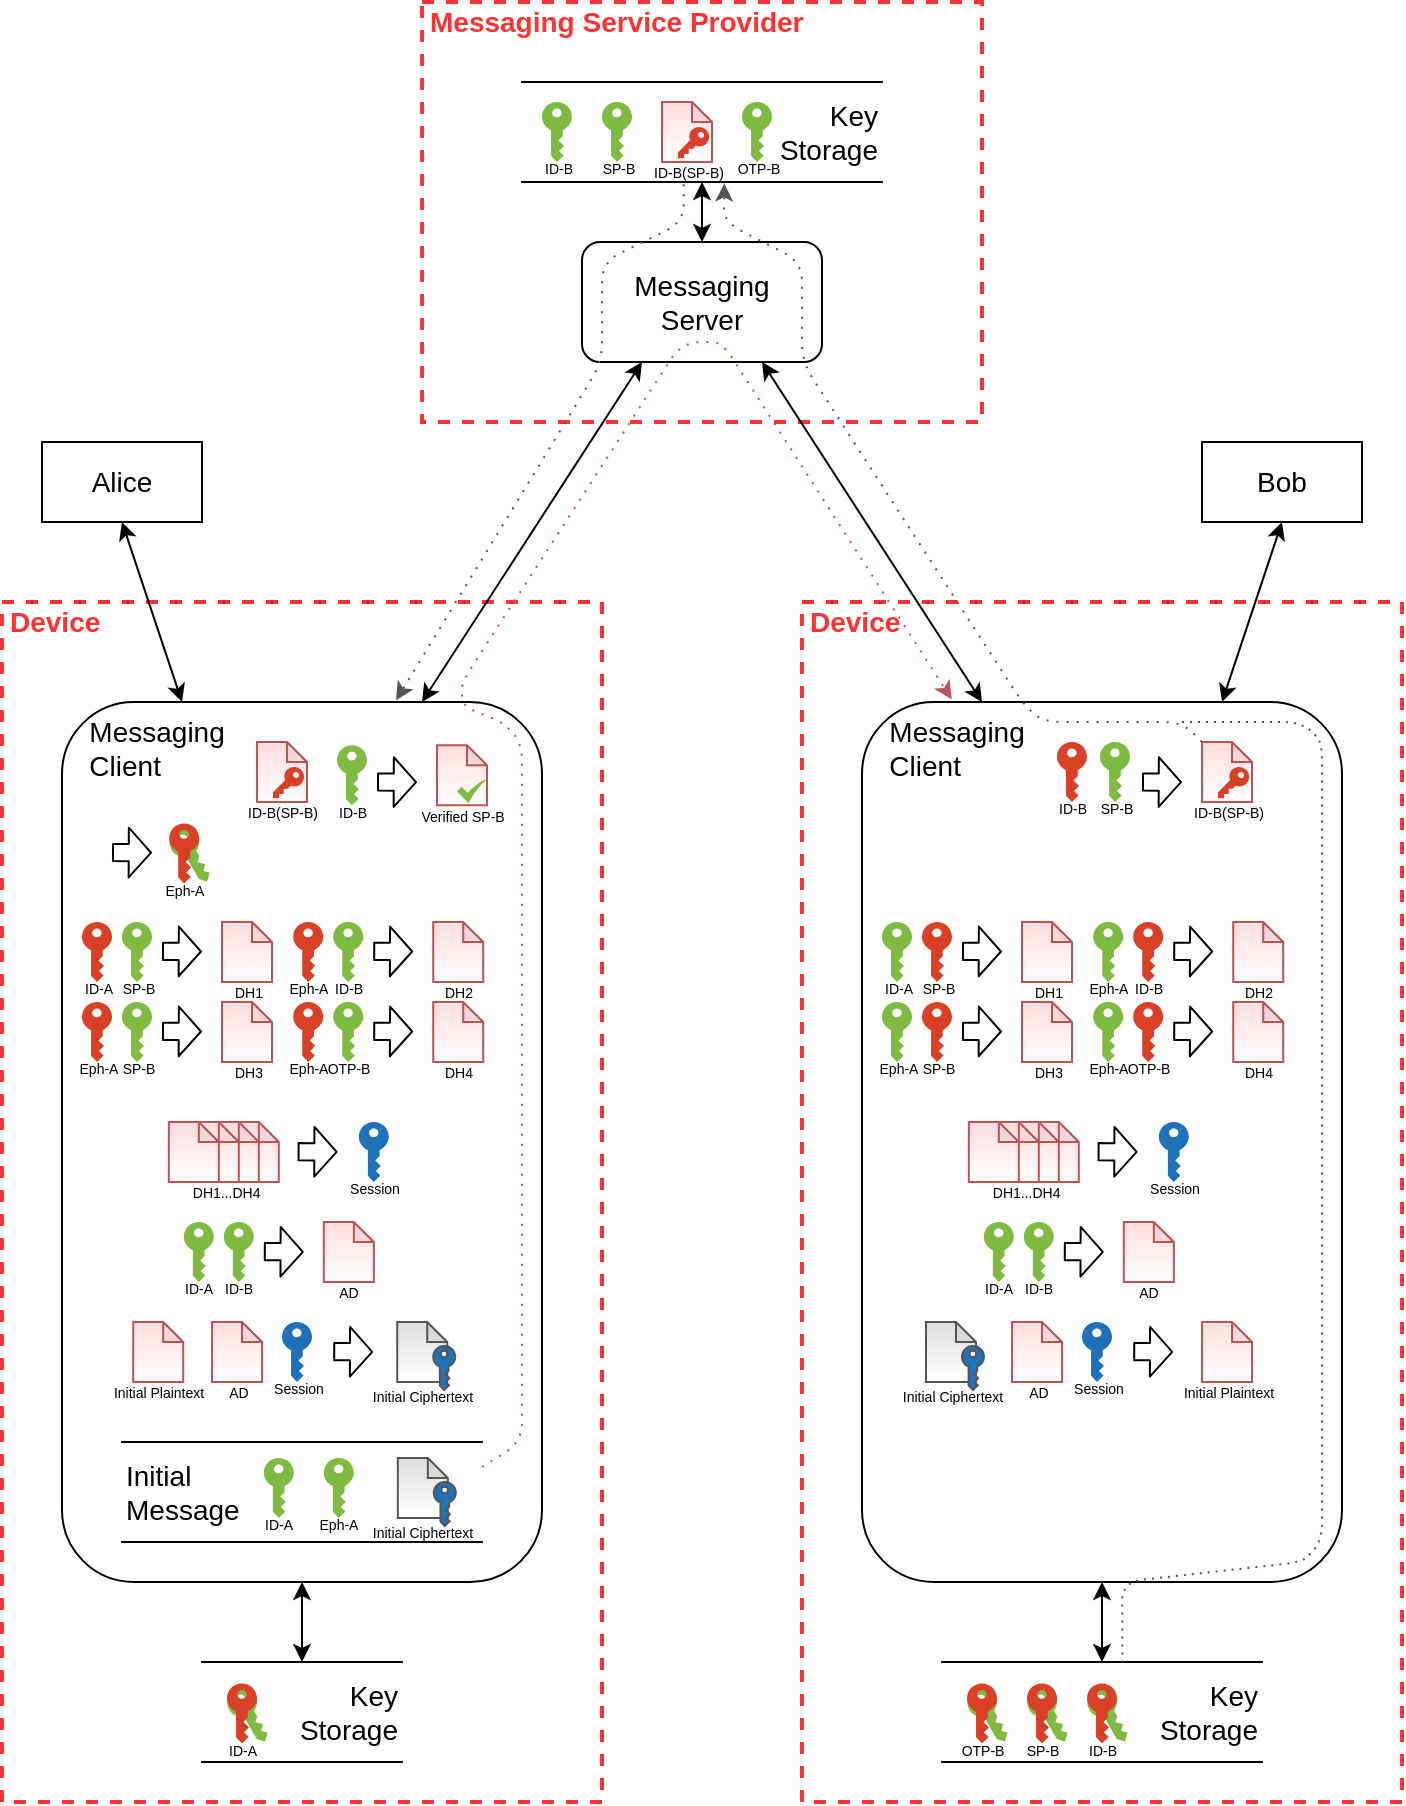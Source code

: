 <mxfile version="13.7.9" type="device"><diagram id="9IWmdSMfJTpE5Gw8eWRQ" name="Page-1"><mxGraphModel dx="1944" dy="1029" grid="1" gridSize="10" guides="1" tooltips="1" connect="1" arrows="1" fold="1" page="1" pageScale="1" pageWidth="850" pageHeight="1100" math="0" shadow="0"><root><mxCell id="0"/><mxCell id="1" value="Base - publish" style="" parent="0"/><mxCell id="WU7GWfCi_3GzVYFVgM7I-1" value="&lt;font style=&quot;font-size: 14px&quot;&gt;Device&lt;/font&gt;" style="html=1;fontColor=#FF3333;fontStyle=1;align=left;verticalAlign=top;spacing=0;labelBorderColor=none;fillColor=none;dashed=1;strokeWidth=2;strokeColor=#FF3333;spacingLeft=4;spacingTop=-3;" parent="1" vertex="1"><mxGeometry x="40" y="340" width="300" height="600" as="geometry"/></mxCell><mxCell id="I14JQnqc5djPPpYl-Pe8-3" value="&lt;font style=&quot;font-size: 14px&quot;&gt;&amp;nbsp; &amp;nbsp;Messaging&lt;br&gt;&lt;/font&gt;&lt;font style=&quot;font-size: 14px&quot;&gt;&amp;nbsp; &amp;nbsp;Client&lt;/font&gt;" style="rounded=1;whiteSpace=wrap;html=1;align=left;verticalAlign=top;" parent="1" vertex="1"><mxGeometry x="70" y="390" width="240" height="440" as="geometry"/></mxCell><mxCell id="-6cK541-lj1HmDHp6ybE-33" value="&lt;font style=&quot;font-size: 14px&quot;&gt;Device&lt;/font&gt;" style="html=1;fontColor=#FF3333;fontStyle=1;align=left;verticalAlign=top;spacing=0;labelBorderColor=none;fillColor=none;dashed=1;strokeWidth=2;strokeColor=#FF3333;spacingLeft=4;spacingTop=-3;" parent="1" vertex="1"><mxGeometry x="440" y="340" width="300" height="600" as="geometry"/></mxCell><mxCell id="-6cK541-lj1HmDHp6ybE-8" value="&lt;font style=&quot;font-size: 14px&quot;&gt;Messaging Service Provider&lt;/font&gt;" style="html=1;fontColor=#FF3333;fontStyle=1;align=left;verticalAlign=top;spacing=0;labelBorderColor=none;fillColor=none;dashed=1;strokeWidth=2;strokeColor=#FF3333;spacingLeft=4;spacingTop=-3;" parent="1" vertex="1"><mxGeometry x="250" y="40" width="280" height="210" as="geometry"/></mxCell><mxCell id="-6cK541-lj1HmDHp6ybE-15" value="&lt;blockquote style=&quot;margin: 0 0 0 40px ; border: none ; padding: 0px&quot;&gt;&lt;/blockquote&gt;&lt;span style=&quot;font-size: 14px&quot;&gt;Key&lt;/span&gt;&lt;br&gt;&lt;font style=&quot;font-size: 14px&quot;&gt;Storage&lt;/font&gt;" style="shape=partialRectangle;whiteSpace=wrap;html=1;left=0;right=0;fillColor=none;align=right;" parent="1" vertex="1"><mxGeometry x="140" y="870" width="100" height="50" as="geometry"/></mxCell><mxCell id="rx-pIHJR_-xb5jepBgxt-20" value="&lt;span style=&quot;font-size: 14px&quot;&gt;Alice&lt;/span&gt;" style="rounded=0;whiteSpace=wrap;html=1;" parent="1" vertex="1"><mxGeometry x="60" y="260" width="80" height="40" as="geometry"/></mxCell><mxCell id="rx-pIHJR_-xb5jepBgxt-44" value="" style="endArrow=classic;startArrow=classic;html=1;fontColor=#FF3333;entryX=0.5;entryY=1;entryDx=0;entryDy=0;exitX=0.25;exitY=0;exitDx=0;exitDy=0;" parent="1" source="I14JQnqc5djPPpYl-Pe8-3" target="rx-pIHJR_-xb5jepBgxt-20" edge="1"><mxGeometry width="50" height="50" relative="1" as="geometry"><mxPoint x="190" y="515" as="sourcePoint"/><mxPoint x="40" y="477.5" as="targetPoint"/></mxGeometry></mxCell><mxCell id="-6cK541-lj1HmDHp6ybE-4" value="&lt;font style=&quot;font-size: 14px&quot;&gt;Bob&lt;/font&gt;" style="rounded=0;whiteSpace=wrap;html=1;" parent="1" vertex="1"><mxGeometry x="640" y="260" width="80" height="40" as="geometry"/></mxCell><mxCell id="-6cK541-lj1HmDHp6ybE-10" value="" style="endArrow=classic;startArrow=classic;html=1;fontColor=#FF3333;entryX=0.25;entryY=1;entryDx=0;entryDy=0;exitX=0.75;exitY=0;exitDx=0;exitDy=0;strokeWidth=1;fillColor=#1ba1e2;" parent="1" source="I14JQnqc5djPPpYl-Pe8-3" target="-6cK541-lj1HmDHp6ybE-9" edge="1"><mxGeometry width="50" height="50" relative="1" as="geometry"><mxPoint x="200" y="430" as="sourcePoint"/><mxPoint x="500" y="430" as="targetPoint"/></mxGeometry></mxCell><mxCell id="-6cK541-lj1HmDHp6ybE-24" value="" style="endArrow=classic;startArrow=classic;html=1;fontColor=#FF3333;exitX=0.5;exitY=1;exitDx=0;exitDy=0;entryX=0.5;entryY=0;entryDx=0;entryDy=0;" parent="1" source="I14JQnqc5djPPpYl-Pe8-3" target="-6cK541-lj1HmDHp6ybE-15" edge="1"><mxGeometry width="50" height="50" relative="1" as="geometry"><mxPoint x="130" y="430" as="sourcePoint"/><mxPoint x="50" y="430" as="targetPoint"/></mxGeometry></mxCell><mxCell id="-6cK541-lj1HmDHp6ybE-43" value="&lt;blockquote style=&quot;margin: 0 0 0 40px ; border: none ; padding: 0px&quot;&gt;&lt;/blockquote&gt;&lt;span style=&quot;font-size: 14px&quot;&gt;Key&lt;/span&gt;&lt;br&gt;&lt;font style=&quot;font-size: 14px&quot;&gt;Storage&lt;/font&gt;" style="shape=partialRectangle;whiteSpace=wrap;html=1;left=0;right=0;fillColor=none;align=right;" parent="1" vertex="1"><mxGeometry x="300" y="80" width="180" height="50" as="geometry"/></mxCell><mxCell id="-6cK541-lj1HmDHp6ybE-46" value="&lt;font style=&quot;font-size: 7px&quot;&gt;ID-B&lt;/font&gt;" style="pointerEvents=1;shadow=0;dashed=0;html=1;strokeColor=none;labelPosition=center;verticalLabelPosition=bottom;verticalAlign=top;outlineConnect=0;align=center;shape=mxgraph.office.security.key_permissions;fillColor=#7FBA42;horizontal=1;spacing=0;spacingTop=-10;" parent="1" vertex="1"><mxGeometry x="310" y="90" width="15" height="30" as="geometry"/></mxCell><mxCell id="-6cK541-lj1HmDHp6ybE-9" value="&lt;font style=&quot;font-size: 14px&quot;&gt;Messaging&lt;br&gt;Server&lt;/font&gt;" style="rounded=1;whiteSpace=wrap;html=1;" parent="1" vertex="1"><mxGeometry x="330" y="160" width="120" height="60" as="geometry"/></mxCell><mxCell id="-6cK541-lj1HmDHp6ybE-5" value="" style="endArrow=classic;startArrow=classic;html=1;fontColor=#FF3333;entryX=0.5;entryY=1;entryDx=0;entryDy=0;exitX=0.75;exitY=0;exitDx=0;exitDy=0;" parent="1" source="-6cK541-lj1HmDHp6ybE-35" target="-6cK541-lj1HmDHp6ybE-4" edge="1"><mxGeometry width="50" height="50" relative="1" as="geometry"><mxPoint x="585" y="420" as="sourcePoint"/><mxPoint x="385" y="487.5" as="targetPoint"/></mxGeometry></mxCell><mxCell id="-6cK541-lj1HmDHp6ybE-11" value="" style="endArrow=classic;startArrow=classic;html=1;fontColor=#FF3333;entryX=0.75;entryY=1;entryDx=0;entryDy=0;strokeWidth=1;fillColor=#76608a;exitX=0.25;exitY=0;exitDx=0;exitDy=0;" parent="1" source="-6cK541-lj1HmDHp6ybE-35" target="-6cK541-lj1HmDHp6ybE-9" edge="1"><mxGeometry width="50" height="50" relative="1" as="geometry"><mxPoint x="520" y="390" as="sourcePoint"/><mxPoint x="320.0" y="230" as="targetPoint"/></mxGeometry></mxCell><mxCell id="-6cK541-lj1HmDHp6ybE-34" value="&lt;blockquote style=&quot;margin: 0 0 0 40px ; border: none ; padding: 0px&quot;&gt;&lt;/blockquote&gt;&lt;span style=&quot;font-size: 14px&quot;&gt;Key&lt;/span&gt;&lt;br&gt;&lt;font style=&quot;font-size: 14px&quot;&gt;Storage&lt;/font&gt;" style="shape=partialRectangle;whiteSpace=wrap;html=1;left=0;right=0;fillColor=none;align=right;" parent="1" vertex="1"><mxGeometry x="510" y="870" width="160" height="50" as="geometry"/></mxCell><mxCell id="-6cK541-lj1HmDHp6ybE-35" value="&lt;font style=&quot;font-size: 14px&quot;&gt;&amp;nbsp; &amp;nbsp;Messaging&lt;br&gt;&lt;/font&gt;&lt;font style=&quot;font-size: 14px&quot;&gt;&amp;nbsp; &amp;nbsp;Client&lt;/font&gt;" style="rounded=1;whiteSpace=wrap;html=1;align=left;verticalAlign=top;" parent="1" vertex="1"><mxGeometry x="470" y="390" width="240" height="440" as="geometry"/></mxCell><mxCell id="-6cK541-lj1HmDHp6ybE-40" value="" style="endArrow=classic;startArrow=classic;html=1;fontColor=#FF3333;exitX=0.5;exitY=1;exitDx=0;exitDy=0;entryX=0.5;entryY=0;entryDx=0;entryDy=0;" parent="1" source="-6cK541-lj1HmDHp6ybE-35" target="-6cK541-lj1HmDHp6ybE-34" edge="1"><mxGeometry width="50" height="50" relative="1" as="geometry"><mxPoint x="485" y="430" as="sourcePoint"/><mxPoint x="405" y="430" as="targetPoint"/></mxGeometry></mxCell><mxCell id="-6cK541-lj1HmDHp6ybE-48" value="" style="endArrow=classic;startArrow=classic;html=1;fontColor=#FF3333;exitX=0.5;exitY=1;exitDx=0;exitDy=0;entryX=0.5;entryY=0;entryDx=0;entryDy=0;" parent="1" source="-6cK541-lj1HmDHp6ybE-43" target="-6cK541-lj1HmDHp6ybE-9" edge="1"><mxGeometry width="50" height="50" relative="1" as="geometry"><mxPoint x="590.0" y="460.0" as="sourcePoint"/><mxPoint x="590.0" y="500.0" as="targetPoint"/></mxGeometry></mxCell><mxCell id="s-TSpdIBKlfkqCbrhfPt-17" value="" style="group" parent="1" vertex="1" connectable="0"><mxGeometry x="580.005" y="880.0" width="27.99" height="33.481" as="geometry"/></mxCell><mxCell id="s-TSpdIBKlfkqCbrhfPt-18" value="&lt;span style=&quot;font-size: 7px&quot;&gt;&amp;nbsp;&lt;/span&gt;" style="pointerEvents=1;shadow=0;dashed=0;html=1;strokeColor=none;labelPosition=center;verticalLabelPosition=bottom;verticalAlign=top;outlineConnect=0;align=center;shape=mxgraph.office.security.key_permissions;fillColor=#7FBA42;horizontal=1;spacing=0;spacingTop=-10;rotation=330;" parent="s-TSpdIBKlfkqCbrhfPt-17" vertex="1"><mxGeometry x="6.495" y="1.74" width="15" height="30" as="geometry"/></mxCell><mxCell id="s-TSpdIBKlfkqCbrhfPt-19" value="&lt;span style=&quot;font-size: 7px&quot;&gt;ID-B&lt;br&gt;&lt;/span&gt;" style="pointerEvents=1;shadow=0;dashed=0;html=1;strokeColor=none;labelPosition=center;verticalLabelPosition=bottom;verticalAlign=top;outlineConnect=0;align=center;shape=mxgraph.office.security.key_permissions;fillColor=#DA4026;spacing=0;spacingTop=-10;rotation=0;" parent="s-TSpdIBKlfkqCbrhfPt-17" vertex="1"><mxGeometry x="2.495" y="0.74" width="15" height="30" as="geometry"/></mxCell><mxCell id="s-TSpdIBKlfkqCbrhfPt-23" value="" style="group" parent="1" vertex="1" connectable="0"><mxGeometry x="550.005" y="880.0" width="27.99" height="33.481" as="geometry"/></mxCell><mxCell id="s-TSpdIBKlfkqCbrhfPt-24" value="&lt;span style=&quot;font-size: 7px&quot;&gt;&amp;nbsp;&lt;/span&gt;" style="pointerEvents=1;shadow=0;dashed=0;html=1;strokeColor=none;labelPosition=center;verticalLabelPosition=bottom;verticalAlign=top;outlineConnect=0;align=center;shape=mxgraph.office.security.key_permissions;fillColor=#7FBA42;horizontal=1;spacing=0;spacingTop=-10;rotation=330;" parent="s-TSpdIBKlfkqCbrhfPt-23" vertex="1"><mxGeometry x="6.495" y="1.74" width="15" height="30" as="geometry"/></mxCell><mxCell id="s-TSpdIBKlfkqCbrhfPt-25" value="&lt;span style=&quot;font-size: 7px&quot;&gt;SP-B&lt;br&gt;&lt;/span&gt;" style="pointerEvents=1;shadow=0;dashed=0;html=1;strokeColor=none;labelPosition=center;verticalLabelPosition=bottom;verticalAlign=top;outlineConnect=0;align=center;shape=mxgraph.office.security.key_permissions;fillColor=#DA4026;spacing=0;spacingTop=-10;rotation=0;" parent="s-TSpdIBKlfkqCbrhfPt-23" vertex="1"><mxGeometry x="2.495" y="0.74" width="15" height="30" as="geometry"/></mxCell><mxCell id="s-TSpdIBKlfkqCbrhfPt-26" value="" style="group" parent="1" vertex="1" connectable="0"><mxGeometry x="520.005" y="880.0" width="27.99" height="33.481" as="geometry"/></mxCell><mxCell id="s-TSpdIBKlfkqCbrhfPt-27" value="&lt;span style=&quot;font-size: 7px&quot;&gt;&amp;nbsp;&lt;/span&gt;" style="pointerEvents=1;shadow=0;dashed=0;html=1;strokeColor=none;labelPosition=center;verticalLabelPosition=bottom;verticalAlign=top;outlineConnect=0;align=center;shape=mxgraph.office.security.key_permissions;fillColor=#7FBA42;horizontal=1;spacing=0;spacingTop=-10;rotation=330;" parent="s-TSpdIBKlfkqCbrhfPt-26" vertex="1"><mxGeometry x="6.495" y="1.74" width="15" height="30" as="geometry"/></mxCell><mxCell id="s-TSpdIBKlfkqCbrhfPt-28" value="&lt;span style=&quot;font-size: 7px&quot;&gt;OTP-B&lt;br&gt;&lt;/span&gt;" style="pointerEvents=1;shadow=0;dashed=0;html=1;strokeColor=none;labelPosition=center;verticalLabelPosition=bottom;verticalAlign=top;outlineConnect=0;align=center;shape=mxgraph.office.security.key_permissions;fillColor=#DA4026;spacing=0;spacingTop=-10;rotation=0;" parent="s-TSpdIBKlfkqCbrhfPt-26" vertex="1"><mxGeometry x="2.495" y="0.74" width="15" height="30" as="geometry"/></mxCell><mxCell id="s-TSpdIBKlfkqCbrhfPt-31" value="" style="group" parent="1" vertex="1" connectable="0"><mxGeometry x="370" y="90" width="25.607" height="31.607" as="geometry"/></mxCell><mxCell id="s-TSpdIBKlfkqCbrhfPt-29" value="&lt;span style=&quot;font-size: 7px&quot;&gt;ID-B(SP-B)&lt;br&gt;&lt;/span&gt;" style="shape=note;html=1;backgroundOutline=1;darkOpacity=0.05;size=10;labelPosition=center;verticalLabelPosition=bottom;align=center;verticalAlign=top;spacingTop=-10;gradientColor=#ffffff;fillColor=#FFDDDD;strokeColor=#BB5555;" parent="s-TSpdIBKlfkqCbrhfPt-31" vertex="1"><mxGeometry width="25" height="30" as="geometry"/></mxCell><mxCell id="s-TSpdIBKlfkqCbrhfPt-30" value="" style="pointerEvents=1;shadow=0;dashed=0;html=1;strokeColor=none;labelPosition=center;verticalLabelPosition=bottom;verticalAlign=top;outlineConnect=0;align=center;shape=mxgraph.office.security.key_permissions;fillColor=#DA4026;spacing=0;spacingTop=-10;rotation=45;" parent="s-TSpdIBKlfkqCbrhfPt-31" vertex="1"><mxGeometry x="10" y="11" width="10" height="20" as="geometry"/></mxCell><mxCell id="s-TSpdIBKlfkqCbrhfPt-32" value="&lt;font style=&quot;font-size: 7px&quot;&gt;SP-B&lt;/font&gt;" style="pointerEvents=1;shadow=0;dashed=0;html=1;strokeColor=none;labelPosition=center;verticalLabelPosition=bottom;verticalAlign=top;outlineConnect=0;align=center;shape=mxgraph.office.security.key_permissions;fillColor=#7FBA42;horizontal=1;spacing=0;spacingTop=-10;" parent="1" vertex="1"><mxGeometry x="340" y="90" width="15" height="30" as="geometry"/></mxCell><mxCell id="s-TSpdIBKlfkqCbrhfPt-34" value="&lt;font style=&quot;font-size: 7px&quot;&gt;OTP-B&lt;/font&gt;" style="pointerEvents=1;shadow=0;dashed=0;html=1;strokeColor=none;labelPosition=center;verticalLabelPosition=bottom;verticalAlign=top;outlineConnect=0;align=center;shape=mxgraph.office.security.key_permissions;fillColor=#7FBA42;horizontal=1;spacing=0;spacingTop=-10;" parent="1" vertex="1"><mxGeometry x="410" y="90" width="15" height="30" as="geometry"/></mxCell><mxCell id="s-TSpdIBKlfkqCbrhfPt-39" value="&lt;font style=&quot;font-size: 7px&quot;&gt;ID-B&lt;/font&gt;" style="pointerEvents=1;shadow=0;dashed=0;html=1;strokeColor=none;labelPosition=center;verticalLabelPosition=bottom;verticalAlign=top;outlineConnect=0;align=center;shape=mxgraph.office.security.key_permissions;fillColor=#DA4026;spacing=0;spacingTop=-10;" parent="1" vertex="1"><mxGeometry x="567.5" y="410" width="15" height="30" as="geometry"/></mxCell><mxCell id="s-TSpdIBKlfkqCbrhfPt-40" value="&lt;font style=&quot;font-size: 7px&quot;&gt;SP-B&lt;/font&gt;" style="pointerEvents=1;shadow=0;dashed=0;html=1;strokeColor=none;labelPosition=center;verticalLabelPosition=bottom;verticalAlign=top;outlineConnect=0;align=center;shape=mxgraph.office.security.key_permissions;fillColor=#7FBA42;horizontal=1;spacing=0;spacingTop=-10;" parent="1" vertex="1"><mxGeometry x="589" y="410" width="15" height="30" as="geometry"/></mxCell><mxCell id="s-TSpdIBKlfkqCbrhfPt-41" value="" style="shape=flexArrow;endArrow=classic;html=1;width=8.605;endSize=3.375;endWidth=15.236;" parent="1" edge="1"><mxGeometry width="50" height="50" relative="1" as="geometry"><mxPoint x="610" y="430.0" as="sourcePoint"/><mxPoint x="630" y="430.08" as="targetPoint"/></mxGeometry></mxCell><mxCell id="s-TSpdIBKlfkqCbrhfPt-42" value="" style="group" parent="1" vertex="1" connectable="0"><mxGeometry x="640" y="410" width="25.607" height="31.607" as="geometry"/></mxCell><mxCell id="s-TSpdIBKlfkqCbrhfPt-43" value="&lt;span style=&quot;font-size: 7px&quot;&gt;ID-B(SP-B)&lt;br&gt;&lt;/span&gt;" style="shape=note;html=1;backgroundOutline=1;darkOpacity=0.05;size=10;labelPosition=center;verticalLabelPosition=bottom;align=center;verticalAlign=top;spacingTop=-10;gradientColor=#ffffff;fillColor=#FFDDDD;strokeColor=#BB5555;" parent="s-TSpdIBKlfkqCbrhfPt-42" vertex="1"><mxGeometry width="25" height="30" as="geometry"/></mxCell><mxCell id="s-TSpdIBKlfkqCbrhfPt-44" value="" style="pointerEvents=1;shadow=0;dashed=0;html=1;strokeColor=none;labelPosition=center;verticalLabelPosition=bottom;verticalAlign=top;outlineConnect=0;align=center;shape=mxgraph.office.security.key_permissions;fillColor=#DA4026;spacing=0;spacingTop=-10;rotation=45;" parent="s-TSpdIBKlfkqCbrhfPt-42" vertex="1"><mxGeometry x="10" y="11" width="10" height="20" as="geometry"/></mxCell><mxCell id="s-TSpdIBKlfkqCbrhfPt-46" value="" style="endArrow=classic;html=1;strokeWidth=1;strokeColor=#555555;dashed=1;dashPattern=1 4;entryX=0.562;entryY=1.014;entryDx=0;entryDy=0;exitX=0;exitY=0;exitDx=0;exitDy=0;exitPerimeter=0;entryPerimeter=0;" parent="1" source="s-TSpdIBKlfkqCbrhfPt-43" target="-6cK541-lj1HmDHp6ybE-43" edge="1"><mxGeometry width="50" height="50" relative="1" as="geometry"><mxPoint x="560" y="340" as="sourcePoint"/><mxPoint x="610" y="290" as="targetPoint"/><Array as="points"><mxPoint x="630" y="400"/><mxPoint x="560" y="400"/><mxPoint x="550" y="390"/><mxPoint x="440" y="220"/><mxPoint x="440" y="170"/><mxPoint x="401" y="150"/></Array></mxGeometry></mxCell><mxCell id="s-TSpdIBKlfkqCbrhfPt-47" value="" style="endArrow=none;dashed=1;html=1;dashPattern=1 3;strokeWidth=1;strokeColor=#555555;entryX=0.564;entryY=0.002;entryDx=0;entryDy=0;entryPerimeter=0;" parent="1" target="-6cK541-lj1HmDHp6ybE-34" edge="1"><mxGeometry width="50" height="50" relative="1" as="geometry"><mxPoint x="630" y="400" as="sourcePoint"/><mxPoint x="620" y="270" as="targetPoint"/><Array as="points"><mxPoint x="690" y="400"/><mxPoint x="700" y="410"/><mxPoint x="700" y="810"/><mxPoint x="690" y="820"/><mxPoint x="600" y="830"/></Array></mxGeometry></mxCell><mxCell id="s-TSpdIBKlfkqCbrhfPt-50" value="" style="group" parent="1" vertex="1" connectable="0"><mxGeometry x="150.005" y="880.0" width="27.99" height="33.481" as="geometry"/></mxCell><mxCell id="s-TSpdIBKlfkqCbrhfPt-15" value="" style="group" parent="s-TSpdIBKlfkqCbrhfPt-50" vertex="1" connectable="0"><mxGeometry width="27.99" height="33.481" as="geometry"/></mxCell><mxCell id="s-TSpdIBKlfkqCbrhfPt-14" value="&lt;span style=&quot;font-size: 7px&quot;&gt;&amp;nbsp;&lt;/span&gt;" style="pointerEvents=1;shadow=0;dashed=0;html=1;strokeColor=none;labelPosition=center;verticalLabelPosition=bottom;verticalAlign=top;outlineConnect=0;align=center;shape=mxgraph.office.security.key_permissions;fillColor=#7FBA42;horizontal=1;spacing=0;spacingTop=-10;rotation=330;" parent="s-TSpdIBKlfkqCbrhfPt-15" vertex="1"><mxGeometry x="6.495" y="1.74" width="15" height="30" as="geometry"/></mxCell><mxCell id="s-TSpdIBKlfkqCbrhfPt-13" value="&lt;span style=&quot;font-size: 7px&quot;&gt;ID-A&lt;/span&gt;" style="pointerEvents=1;shadow=0;dashed=0;html=1;strokeColor=none;labelPosition=center;verticalLabelPosition=bottom;verticalAlign=top;outlineConnect=0;align=center;shape=mxgraph.office.security.key_permissions;fillColor=#DA4026;spacing=0;spacingTop=-10;rotation=0;" parent="s-TSpdIBKlfkqCbrhfPt-15" vertex="1"><mxGeometry x="2.495" y="0.74" width="15" height="30" as="geometry"/></mxCell><mxCell id="s-TSpdIBKlfkqCbrhfPt-45" value="Initial message" style="" parent="0"/><mxCell id="s-TSpdIBKlfkqCbrhfPt-49" value="" style="endArrow=classic;html=1;dashed=1;dashPattern=1 4;strokeColor=#555555;strokeWidth=1;exitX=0.449;exitY=1.023;exitDx=0;exitDy=0;exitPerimeter=0;entryX=0.696;entryY=-0.002;entryDx=0;entryDy=0;entryPerimeter=0;" parent="s-TSpdIBKlfkqCbrhfPt-45" source="-6cK541-lj1HmDHp6ybE-43" target="I14JQnqc5djPPpYl-Pe8-3" edge="1"><mxGeometry width="50" height="50" relative="1" as="geometry"><mxPoint x="390" y="133" as="sourcePoint"/><mxPoint x="150" y="190" as="targetPoint"/><Array as="points"><mxPoint x="381" y="150"/><mxPoint x="340" y="170"/><mxPoint x="340" y="220"/></Array></mxGeometry></mxCell><mxCell id="s-TSpdIBKlfkqCbrhfPt-54" value="" style="group" parent="s-TSpdIBKlfkqCbrhfPt-45" vertex="1" connectable="0"><mxGeometry x="167.5" y="410" width="25.607" height="31.607" as="geometry"/></mxCell><mxCell id="s-TSpdIBKlfkqCbrhfPt-55" value="&lt;span style=&quot;font-size: 7px&quot;&gt;ID-B(SP-B)&lt;br&gt;&lt;/span&gt;" style="shape=note;html=1;backgroundOutline=1;darkOpacity=0.05;size=10;labelPosition=center;verticalLabelPosition=bottom;align=center;verticalAlign=top;spacingTop=-10;gradientColor=#ffffff;fillColor=#FFDDDD;strokeColor=#BB5555;" parent="s-TSpdIBKlfkqCbrhfPt-54" vertex="1"><mxGeometry width="25" height="30" as="geometry"/></mxCell><mxCell id="s-TSpdIBKlfkqCbrhfPt-56" value="" style="pointerEvents=1;shadow=0;dashed=0;html=1;strokeColor=none;labelPosition=center;verticalLabelPosition=bottom;verticalAlign=top;outlineConnect=0;align=center;shape=mxgraph.office.security.key_permissions;fillColor=#DA4026;spacing=0;spacingTop=-10;rotation=45;" parent="s-TSpdIBKlfkqCbrhfPt-54" vertex="1"><mxGeometry x="10" y="11" width="10" height="20" as="geometry"/></mxCell><mxCell id="s-TSpdIBKlfkqCbrhfPt-57" value="&lt;font style=&quot;font-size: 7px&quot;&gt;ID-B&lt;/font&gt;" style="pointerEvents=1;shadow=0;dashed=0;html=1;strokeColor=none;labelPosition=center;verticalLabelPosition=bottom;verticalAlign=top;outlineConnect=0;align=center;shape=mxgraph.office.security.key_permissions;fillColor=#7FBA42;horizontal=1;spacing=0;spacingTop=-10;" parent="s-TSpdIBKlfkqCbrhfPt-45" vertex="1"><mxGeometry x="207.5" y="411.61" width="15" height="30" as="geometry"/></mxCell><mxCell id="s-TSpdIBKlfkqCbrhfPt-58" value="" style="shape=flexArrow;endArrow=classic;html=1;width=8.605;endSize=3.375;endWidth=15.236;" parent="s-TSpdIBKlfkqCbrhfPt-45" edge="1"><mxGeometry width="50" height="50" relative="1" as="geometry"><mxPoint x="227.5" y="430.0" as="sourcePoint"/><mxPoint x="247.5" y="430.08" as="targetPoint"/></mxGeometry></mxCell><mxCell id="s-TSpdIBKlfkqCbrhfPt-59" value="" style="group" parent="s-TSpdIBKlfkqCbrhfPt-45" vertex="1" connectable="0"><mxGeometry x="257.5" y="411.61" width="25" height="30" as="geometry"/></mxCell><mxCell id="s-TSpdIBKlfkqCbrhfPt-60" value="&lt;span style=&quot;font-size: 7px&quot;&gt;Verified SP-B&lt;br&gt;&lt;/span&gt;" style="shape=note;html=1;backgroundOutline=1;darkOpacity=0.05;size=10;labelPosition=center;verticalLabelPosition=bottom;align=center;verticalAlign=top;spacingTop=-10;gradientColor=#ffffff;fillColor=#FFDDDD;strokeColor=#BB5555;" parent="s-TSpdIBKlfkqCbrhfPt-59" vertex="1"><mxGeometry width="25" height="30" as="geometry"/></mxCell><mxCell id="s-TSpdIBKlfkqCbrhfPt-61" value="" style="html=1;aspect=fixed;strokeColor=none;shadow=0;align=center;verticalAlign=top;shape=mxgraph.gcp2.check;fillColor=#7FBA42;" parent="s-TSpdIBKlfkqCbrhfPt-59" vertex="1"><mxGeometry x="10" y="17" width="15" height="12" as="geometry"/></mxCell><mxCell id="s-TSpdIBKlfkqCbrhfPt-67" value="&lt;font style=&quot;font-size: 7px&quot;&gt;ID-A&lt;/font&gt;" style="pointerEvents=1;shadow=0;dashed=0;html=1;strokeColor=none;labelPosition=center;verticalLabelPosition=bottom;verticalAlign=top;outlineConnect=0;align=center;shape=mxgraph.office.security.key_permissions;fillColor=#DA4026;spacing=0;spacingTop=-10;" parent="s-TSpdIBKlfkqCbrhfPt-45" vertex="1"><mxGeometry x="80" y="500" width="15" height="30" as="geometry"/></mxCell><mxCell id="s-TSpdIBKlfkqCbrhfPt-69" value="&lt;font style=&quot;font-size: 7px&quot;&gt;SP-B&lt;/font&gt;" style="pointerEvents=1;shadow=0;dashed=0;html=1;strokeColor=none;labelPosition=center;verticalLabelPosition=bottom;verticalAlign=top;outlineConnect=0;align=center;shape=mxgraph.office.security.key_permissions;fillColor=#7FBA42;horizontal=1;spacing=0;spacingTop=-10;" parent="s-TSpdIBKlfkqCbrhfPt-45" vertex="1"><mxGeometry x="100" y="500" width="15" height="30" as="geometry"/></mxCell><mxCell id="s-TSpdIBKlfkqCbrhfPt-70" value="" style="shape=flexArrow;endArrow=classic;html=1;width=8.605;endSize=3.375;endWidth=15.236;" parent="s-TSpdIBKlfkqCbrhfPt-45" edge="1"><mxGeometry width="50" height="50" relative="1" as="geometry"><mxPoint x="120.0" y="514.66" as="sourcePoint"/><mxPoint x="140.0" y="514.74" as="targetPoint"/></mxGeometry></mxCell><mxCell id="s-TSpdIBKlfkqCbrhfPt-71" value="&lt;span style=&quot;font-size: 7px&quot;&gt;DH1&lt;/span&gt;" style="shape=note;html=1;backgroundOutline=1;darkOpacity=0.05;size=10;labelPosition=center;verticalLabelPosition=bottom;align=center;verticalAlign=top;spacingTop=-10;gradientColor=#ffffff;fillColor=#FFDDDD;strokeColor=#BB5555;" parent="s-TSpdIBKlfkqCbrhfPt-45" vertex="1"><mxGeometry x="150" y="500" width="25" height="30" as="geometry"/></mxCell><mxCell id="s-TSpdIBKlfkqCbrhfPt-72" value="&lt;font style=&quot;font-size: 7px&quot;&gt;Eph-A&lt;/font&gt;" style="pointerEvents=1;shadow=0;dashed=0;html=1;strokeColor=none;labelPosition=center;verticalLabelPosition=bottom;verticalAlign=top;outlineConnect=0;align=center;shape=mxgraph.office.security.key_permissions;fillColor=#DA4026;spacing=0;spacingTop=-10;" parent="s-TSpdIBKlfkqCbrhfPt-45" vertex="1"><mxGeometry x="185.61" y="500" width="15" height="30" as="geometry"/></mxCell><mxCell id="s-TSpdIBKlfkqCbrhfPt-73" value="&lt;font style=&quot;font-size: 7px&quot;&gt;ID-B&lt;/font&gt;" style="pointerEvents=1;shadow=0;dashed=0;html=1;strokeColor=none;labelPosition=center;verticalLabelPosition=bottom;verticalAlign=top;outlineConnect=0;align=center;shape=mxgraph.office.security.key_permissions;fillColor=#7FBA42;horizontal=1;spacing=0;spacingTop=-10;" parent="s-TSpdIBKlfkqCbrhfPt-45" vertex="1"><mxGeometry x="205.61" y="500" width="15" height="30" as="geometry"/></mxCell><mxCell id="s-TSpdIBKlfkqCbrhfPt-74" value="" style="shape=flexArrow;endArrow=classic;html=1;width=8.605;endSize=3.375;endWidth=15.236;" parent="s-TSpdIBKlfkqCbrhfPt-45" edge="1"><mxGeometry width="50" height="50" relative="1" as="geometry"><mxPoint x="225.61" y="514.66" as="sourcePoint"/><mxPoint x="245.61" y="514.74" as="targetPoint"/></mxGeometry></mxCell><mxCell id="s-TSpdIBKlfkqCbrhfPt-75" value="&lt;span style=&quot;font-size: 7px&quot;&gt;DH2&lt;/span&gt;" style="shape=note;html=1;backgroundOutline=1;darkOpacity=0.05;size=10;labelPosition=center;verticalLabelPosition=bottom;align=center;verticalAlign=top;spacingTop=-10;gradientColor=#ffffff;fillColor=#FFDDDD;strokeColor=#BB5555;" parent="s-TSpdIBKlfkqCbrhfPt-45" vertex="1"><mxGeometry x="255.61" y="500" width="25" height="30" as="geometry"/></mxCell><mxCell id="s-TSpdIBKlfkqCbrhfPt-77" value="&lt;font style=&quot;font-size: 7px&quot;&gt;Eph-A&lt;/font&gt;" style="pointerEvents=1;shadow=0;dashed=0;html=1;strokeColor=none;labelPosition=center;verticalLabelPosition=bottom;verticalAlign=top;outlineConnect=0;align=center;shape=mxgraph.office.security.key_permissions;fillColor=#DA4026;spacing=0;spacingTop=-10;" parent="s-TSpdIBKlfkqCbrhfPt-45" vertex="1"><mxGeometry x="80" y="540" width="15" height="30" as="geometry"/></mxCell><mxCell id="s-TSpdIBKlfkqCbrhfPt-78" value="&lt;font style=&quot;font-size: 7px&quot;&gt;SP-B&lt;/font&gt;" style="pointerEvents=1;shadow=0;dashed=0;html=1;strokeColor=none;labelPosition=center;verticalLabelPosition=bottom;verticalAlign=top;outlineConnect=0;align=center;shape=mxgraph.office.security.key_permissions;fillColor=#7FBA42;horizontal=1;spacing=0;spacingTop=-10;" parent="s-TSpdIBKlfkqCbrhfPt-45" vertex="1"><mxGeometry x="100" y="540" width="15" height="30" as="geometry"/></mxCell><mxCell id="s-TSpdIBKlfkqCbrhfPt-79" value="" style="shape=flexArrow;endArrow=classic;html=1;width=8.605;endSize=3.375;endWidth=15.236;" parent="s-TSpdIBKlfkqCbrhfPt-45" edge="1"><mxGeometry width="50" height="50" relative="1" as="geometry"><mxPoint x="120.0" y="554.66" as="sourcePoint"/><mxPoint x="140.0" y="554.74" as="targetPoint"/></mxGeometry></mxCell><mxCell id="s-TSpdIBKlfkqCbrhfPt-80" value="&lt;span style=&quot;font-size: 7px&quot;&gt;DH3&lt;/span&gt;" style="shape=note;html=1;backgroundOutline=1;darkOpacity=0.05;size=10;labelPosition=center;verticalLabelPosition=bottom;align=center;verticalAlign=top;spacingTop=-10;gradientColor=#ffffff;fillColor=#FFDDDD;strokeColor=#BB5555;" parent="s-TSpdIBKlfkqCbrhfPt-45" vertex="1"><mxGeometry x="150" y="540" width="25" height="30" as="geometry"/></mxCell><mxCell id="s-TSpdIBKlfkqCbrhfPt-81" value="&lt;font style=&quot;font-size: 7px&quot;&gt;Eph-A&lt;/font&gt;" style="pointerEvents=1;shadow=0;dashed=0;html=1;strokeColor=none;labelPosition=center;verticalLabelPosition=bottom;verticalAlign=top;outlineConnect=0;align=center;shape=mxgraph.office.security.key_permissions;fillColor=#DA4026;spacing=0;spacingTop=-10;" parent="s-TSpdIBKlfkqCbrhfPt-45" vertex="1"><mxGeometry x="185.61" y="540" width="15" height="30" as="geometry"/></mxCell><mxCell id="s-TSpdIBKlfkqCbrhfPt-82" value="&lt;font style=&quot;font-size: 7px&quot;&gt;OTP-B&lt;/font&gt;" style="pointerEvents=1;shadow=0;dashed=0;html=1;strokeColor=none;labelPosition=center;verticalLabelPosition=bottom;verticalAlign=top;outlineConnect=0;align=center;shape=mxgraph.office.security.key_permissions;fillColor=#7FBA42;horizontal=1;spacing=0;spacingTop=-10;" parent="s-TSpdIBKlfkqCbrhfPt-45" vertex="1"><mxGeometry x="205.61" y="540" width="15" height="30" as="geometry"/></mxCell><mxCell id="s-TSpdIBKlfkqCbrhfPt-83" value="" style="shape=flexArrow;endArrow=classic;html=1;width=8.605;endSize=3.375;endWidth=15.236;" parent="s-TSpdIBKlfkqCbrhfPt-45" edge="1"><mxGeometry width="50" height="50" relative="1" as="geometry"><mxPoint x="225.61" y="554.66" as="sourcePoint"/><mxPoint x="245.61" y="554.74" as="targetPoint"/></mxGeometry></mxCell><mxCell id="s-TSpdIBKlfkqCbrhfPt-84" value="&lt;span style=&quot;font-size: 7px&quot;&gt;DH4&lt;/span&gt;" style="shape=note;html=1;backgroundOutline=1;darkOpacity=0.05;size=10;labelPosition=center;verticalLabelPosition=bottom;align=center;verticalAlign=top;spacingTop=-10;gradientColor=#ffffff;fillColor=#FFDDDD;strokeColor=#BB5555;" parent="s-TSpdIBKlfkqCbrhfPt-45" vertex="1"><mxGeometry x="255.61" y="540" width="25" height="30" as="geometry"/></mxCell><mxCell id="s-TSpdIBKlfkqCbrhfPt-85" value="&lt;span style=&quot;font-size: 7px&quot;&gt;&amp;nbsp;&lt;/span&gt;" style="shape=note;html=1;backgroundOutline=1;darkOpacity=0.05;size=10;labelPosition=center;verticalLabelPosition=bottom;align=center;verticalAlign=top;spacingTop=-10;gradientColor=#ffffff;fillColor=#FFDDDD;strokeColor=#BB5555;" parent="s-TSpdIBKlfkqCbrhfPt-45" vertex="1"><mxGeometry x="153.41" y="600" width="25" height="30" as="geometry"/></mxCell><mxCell id="s-TSpdIBKlfkqCbrhfPt-86" value="&lt;span style=&quot;font-size: 7px&quot;&gt;&amp;nbsp;&lt;/span&gt;" style="shape=note;html=1;backgroundOutline=1;darkOpacity=0.05;size=10;labelPosition=center;verticalLabelPosition=bottom;align=center;verticalAlign=top;spacingTop=-10;gradientColor=#ffffff;fillColor=#FFDDDD;strokeColor=#BB5555;" parent="s-TSpdIBKlfkqCbrhfPt-45" vertex="1"><mxGeometry x="143.41" y="600" width="25" height="30" as="geometry"/></mxCell><mxCell id="s-TSpdIBKlfkqCbrhfPt-87" value="&lt;span style=&quot;font-size: 7px&quot;&gt;&amp;nbsp; &amp;nbsp; &amp;nbsp; DH1...DH4&lt;/span&gt;" style="shape=note;html=1;backgroundOutline=1;darkOpacity=0.05;size=10;labelPosition=center;verticalLabelPosition=bottom;align=center;verticalAlign=top;spacingTop=-10;gradientColor=#ffffff;fillColor=#FFDDDD;strokeColor=#BB5555;" parent="s-TSpdIBKlfkqCbrhfPt-45" vertex="1"><mxGeometry x="133.41" y="600" width="25" height="30" as="geometry"/></mxCell><mxCell id="s-TSpdIBKlfkqCbrhfPt-88" value="&lt;span style=&quot;font-size: 7px&quot;&gt;&amp;nbsp;&lt;/span&gt;" style="shape=note;html=1;backgroundOutline=1;darkOpacity=0.05;size=10;labelPosition=center;verticalLabelPosition=bottom;align=center;verticalAlign=top;spacingTop=-10;gradientColor=#ffffff;fillColor=#FFDDDD;strokeColor=#BB5555;" parent="s-TSpdIBKlfkqCbrhfPt-45" vertex="1"><mxGeometry x="123.41" y="600" width="25" height="30" as="geometry"/></mxCell><mxCell id="s-TSpdIBKlfkqCbrhfPt-90" value="" style="shape=flexArrow;endArrow=classic;html=1;width=8.605;endSize=3.375;endWidth=15.236;" parent="s-TSpdIBKlfkqCbrhfPt-45" edge="1"><mxGeometry width="50" height="50" relative="1" as="geometry"><mxPoint x="187.8" y="614.86" as="sourcePoint"/><mxPoint x="207.8" y="614.94" as="targetPoint"/></mxGeometry></mxCell><mxCell id="s-TSpdIBKlfkqCbrhfPt-91" value="&lt;font&gt;&lt;font style=&quot;font-size: 7px&quot;&gt;Session&lt;/font&gt;&lt;br&gt;&lt;/font&gt;" style="pointerEvents=1;shadow=0;dashed=0;html=1;strokeColor=none;labelPosition=center;verticalLabelPosition=bottom;verticalAlign=top;outlineConnect=0;align=center;shape=mxgraph.office.security.key_permissions;fillColor=#2072B8;fontSize=12;spacing=0;spacingTop=-10;" parent="s-TSpdIBKlfkqCbrhfPt-45" vertex="1"><mxGeometry x="218.41" y="600" width="15" height="30" as="geometry"/></mxCell><mxCell id="s-TSpdIBKlfkqCbrhfPt-20" value="" style="group" parent="s-TSpdIBKlfkqCbrhfPt-45" vertex="1" connectable="0"><mxGeometry x="121.095" y="450.0" width="27.99" height="33.481" as="geometry"/></mxCell><mxCell id="s-TSpdIBKlfkqCbrhfPt-21" value="&lt;span style=&quot;font-size: 7px&quot;&gt;&amp;nbsp;&lt;/span&gt;" style="pointerEvents=1;shadow=0;dashed=0;html=1;strokeColor=none;labelPosition=center;verticalLabelPosition=bottom;verticalAlign=top;outlineConnect=0;align=center;shape=mxgraph.office.security.key_permissions;fillColor=#7FBA42;horizontal=1;spacing=0;spacingTop=-10;rotation=330;" parent="s-TSpdIBKlfkqCbrhfPt-20" vertex="1"><mxGeometry x="6.495" y="1.74" width="15" height="30" as="geometry"/></mxCell><mxCell id="s-TSpdIBKlfkqCbrhfPt-22" value="&lt;span style=&quot;font-size: 7px&quot;&gt;Eph-A&lt;br&gt;&lt;/span&gt;" style="pointerEvents=1;shadow=0;dashed=0;html=1;strokeColor=none;labelPosition=center;verticalLabelPosition=bottom;verticalAlign=top;outlineConnect=0;align=center;shape=mxgraph.office.security.key_permissions;fillColor=#DA4026;spacing=0;spacingTop=-10;rotation=0;" parent="s-TSpdIBKlfkqCbrhfPt-45" vertex="1"><mxGeometry x="123.59" y="450.74" width="15" height="30" as="geometry"/></mxCell><mxCell id="s-TSpdIBKlfkqCbrhfPt-92" value="&lt;blockquote style=&quot;margin: 0 0 0 40px ; border: none ; padding: 0px&quot;&gt;&lt;/blockquote&gt;&lt;div style=&quot;font-size: 14px&quot;&gt;&lt;font style=&quot;font-size: 14px&quot;&gt;Initial&lt;/font&gt;&lt;/div&gt;&lt;div style=&quot;font-size: 14px&quot;&gt;&lt;font style=&quot;font-size: 14px&quot;&gt;Message&lt;/font&gt;&lt;/div&gt;" style="shape=partialRectangle;whiteSpace=wrap;html=1;left=0;right=0;fillColor=none;align=left;" parent="s-TSpdIBKlfkqCbrhfPt-45" vertex="1"><mxGeometry x="100" y="760" width="180" height="50" as="geometry"/></mxCell><mxCell id="s-TSpdIBKlfkqCbrhfPt-93" value="" style="shape=flexArrow;endArrow=classic;html=1;width=8.605;endSize=3.375;endWidth=15.236;" parent="s-TSpdIBKlfkqCbrhfPt-45" edge="1"><mxGeometry width="50" height="50" relative="1" as="geometry"><mxPoint x="170.91" y="664.83" as="sourcePoint"/><mxPoint x="190.91" y="664.91" as="targetPoint"/></mxGeometry></mxCell><mxCell id="s-TSpdIBKlfkqCbrhfPt-94" value="&lt;span style=&quot;font-size: 7px&quot;&gt;AD&lt;/span&gt;" style="shape=note;html=1;backgroundOutline=1;darkOpacity=0.05;size=10;labelPosition=center;verticalLabelPosition=bottom;align=center;verticalAlign=top;spacingTop=-10;gradientColor=#ffffff;fillColor=#FFDDDD;strokeColor=#BB5555;" parent="s-TSpdIBKlfkqCbrhfPt-45" vertex="1"><mxGeometry x="200.91" y="650" width="25" height="30" as="geometry"/></mxCell><mxCell id="s-TSpdIBKlfkqCbrhfPt-95" value="&lt;font style=&quot;font-size: 7px&quot;&gt;ID-A&lt;/font&gt;" style="pointerEvents=1;shadow=0;dashed=0;html=1;strokeColor=none;labelPosition=center;verticalLabelPosition=bottom;verticalAlign=top;outlineConnect=0;align=center;shape=mxgraph.office.security.key_permissions;fillColor=#7FBA42;horizontal=1;spacing=0;spacingTop=-10;" parent="s-TSpdIBKlfkqCbrhfPt-45" vertex="1"><mxGeometry x="170.91" y="768" width="15" height="30" as="geometry"/></mxCell><mxCell id="s-TSpdIBKlfkqCbrhfPt-96" value="&lt;font style=&quot;font-size: 7px&quot;&gt;Eph-A&lt;/font&gt;" style="pointerEvents=1;shadow=0;dashed=0;html=1;strokeColor=none;labelPosition=center;verticalLabelPosition=bottom;verticalAlign=top;outlineConnect=0;align=center;shape=mxgraph.office.security.key_permissions;fillColor=#7FBA42;horizontal=1;spacing=0;spacingTop=-10;" parent="s-TSpdIBKlfkqCbrhfPt-45" vertex="1"><mxGeometry x="200.91" y="768" width="15" height="30" as="geometry"/></mxCell><mxCell id="s-TSpdIBKlfkqCbrhfPt-97" value="&lt;font&gt;&lt;font style=&quot;font-size: 7px&quot;&gt;Session&lt;/font&gt;&lt;br&gt;&lt;/font&gt;" style="pointerEvents=1;shadow=0;dashed=0;html=1;strokeColor=none;labelPosition=center;verticalLabelPosition=bottom;verticalAlign=top;outlineConnect=0;align=center;shape=mxgraph.office.security.key_permissions;fillColor=#2072B8;fontSize=12;spacing=0;spacingTop=-10;" parent="s-TSpdIBKlfkqCbrhfPt-45" vertex="1"><mxGeometry x="180.0" y="700" width="15" height="30" as="geometry"/></mxCell><mxCell id="s-TSpdIBKlfkqCbrhfPt-100" value="" style="shape=flexArrow;endArrow=classic;html=1;width=8.605;endSize=3.375;endWidth=15.236;" parent="s-TSpdIBKlfkqCbrhfPt-45" edge="1"><mxGeometry width="50" height="50" relative="1" as="geometry"><mxPoint x="205.61" y="714.83" as="sourcePoint"/><mxPoint x="225.61" y="714.91" as="targetPoint"/></mxGeometry></mxCell><mxCell id="s-TSpdIBKlfkqCbrhfPt-112" value="" style="group" parent="s-TSpdIBKlfkqCbrhfPt-45" vertex="1" connectable="0"><mxGeometry x="235.91" y="768" width="29" height="34" as="geometry"/></mxCell><mxCell id="s-TSpdIBKlfkqCbrhfPt-103" value="&lt;span style=&quot;font-size: 7px&quot;&gt;Initial Ciphertext&lt;/span&gt;" style="shape=note;html=1;backgroundOutline=1;darkOpacity=0.05;size=10;labelPosition=center;verticalLabelPosition=bottom;align=center;verticalAlign=top;spacingTop=-8;gradientColor=#ffffff;fillColor=#ddDDDD;strokeColor=#555555;" parent="s-TSpdIBKlfkqCbrhfPt-112" vertex="1"><mxGeometry x="2" width="25" height="30" as="geometry"/></mxCell><mxCell id="s-TSpdIBKlfkqCbrhfPt-104" value="&lt;font&gt;&lt;span style=&quot;font-size: 7px&quot;&gt;&amp;nbsp;&lt;/span&gt;&lt;br&gt;&lt;/font&gt;" style="pointerEvents=1;shadow=0;dashed=0;html=1;labelPosition=center;verticalLabelPosition=bottom;verticalAlign=top;outlineConnect=0;align=center;shape=mxgraph.office.security.key_permissions;fillColor=#2072B8;fontSize=12;spacing=0;spacingTop=-10;perimeterSpacing=1;strokeWidth=1;strokeColor=#555555;" parent="s-TSpdIBKlfkqCbrhfPt-112" vertex="1"><mxGeometry x="20" y="12" width="11" height="22" as="geometry"/></mxCell><mxCell id="s-TSpdIBKlfkqCbrhfPt-113" value="" style="group" parent="s-TSpdIBKlfkqCbrhfPt-45" vertex="1" connectable="0"><mxGeometry x="235.61" y="700" width="29" height="34" as="geometry"/></mxCell><mxCell id="s-TSpdIBKlfkqCbrhfPt-114" value="&lt;span style=&quot;font-size: 7px&quot;&gt;Initial Ciphertext&lt;/span&gt;" style="shape=note;html=1;backgroundOutline=1;darkOpacity=0.05;size=10;labelPosition=center;verticalLabelPosition=bottom;align=center;verticalAlign=top;spacingTop=-8;gradientColor=#ffffff;fillColor=#ddDDDD;strokeColor=#555555;" parent="s-TSpdIBKlfkqCbrhfPt-113" vertex="1"><mxGeometry x="2" width="25" height="30" as="geometry"/></mxCell><mxCell id="s-TSpdIBKlfkqCbrhfPt-115" value="&lt;font&gt;&lt;span style=&quot;font-size: 7px&quot;&gt;&amp;nbsp;&lt;/span&gt;&lt;br&gt;&lt;/font&gt;" style="pointerEvents=1;shadow=0;dashed=0;html=1;labelPosition=center;verticalLabelPosition=bottom;verticalAlign=top;outlineConnect=0;align=center;shape=mxgraph.office.security.key_permissions;fillColor=#2072B8;fontSize=12;spacing=0;spacingTop=-10;perimeterSpacing=1;strokeWidth=1;strokeColor=#555555;" parent="s-TSpdIBKlfkqCbrhfPt-113" vertex="1"><mxGeometry x="20" y="12" width="11" height="22" as="geometry"/></mxCell><mxCell id="s-TSpdIBKlfkqCbrhfPt-120" value="" style="shape=flexArrow;endArrow=classic;html=1;width=8.605;endSize=3.375;endWidth=15.236;" parent="s-TSpdIBKlfkqCbrhfPt-45" edge="1"><mxGeometry width="50" height="50" relative="1" as="geometry"><mxPoint x="95.0" y="465.24" as="sourcePoint"/><mxPoint x="115.0" y="465.32" as="targetPoint"/></mxGeometry></mxCell><mxCell id="s-TSpdIBKlfkqCbrhfPt-36" value="&lt;font style=&quot;font-size: 7px&quot;&gt;ID-A&lt;/font&gt;" style="pointerEvents=1;shadow=0;dashed=0;html=1;strokeColor=none;labelPosition=center;verticalLabelPosition=bottom;verticalAlign=top;outlineConnect=0;align=center;shape=mxgraph.office.security.key_permissions;fillColor=#7FBA42;horizontal=1;spacing=0;spacingTop=-10;" parent="s-TSpdIBKlfkqCbrhfPt-45" vertex="1"><mxGeometry x="130.91" y="650" width="15" height="30" as="geometry"/></mxCell><mxCell id="s-TSpdIBKlfkqCbrhfPt-38" value="&lt;font style=&quot;font-size: 7px&quot;&gt;ID-B&lt;/font&gt;" style="pointerEvents=1;shadow=0;dashed=0;html=1;strokeColor=none;labelPosition=center;verticalLabelPosition=bottom;verticalAlign=top;outlineConnect=0;align=center;shape=mxgraph.office.security.key_permissions;fillColor=#7FBA42;horizontal=1;spacing=0;spacingTop=-10;" parent="s-TSpdIBKlfkqCbrhfPt-45" vertex="1"><mxGeometry x="150.91" y="650" width="15" height="30" as="geometry"/></mxCell><mxCell id="s-TSpdIBKlfkqCbrhfPt-98" value="&lt;span style=&quot;font-size: 7px&quot;&gt;Initial Plaintext&lt;/span&gt;" style="shape=note;html=1;backgroundOutline=1;darkOpacity=0.05;size=10;labelPosition=center;verticalLabelPosition=bottom;align=center;verticalAlign=top;spacingTop=-10;gradientColor=#ffffff;fillColor=#FFDDDD;strokeColor=#BB5555;" parent="s-TSpdIBKlfkqCbrhfPt-45" vertex="1"><mxGeometry x="105.61" y="700" width="25" height="30" as="geometry"/></mxCell><mxCell id="s-TSpdIBKlfkqCbrhfPt-99" value="&lt;span style=&quot;font-size: 7px&quot;&gt;AD&lt;/span&gt;" style="shape=note;html=1;backgroundOutline=1;darkOpacity=0.05;size=10;labelPosition=center;verticalLabelPosition=bottom;align=center;verticalAlign=top;spacingTop=-10;gradientColor=#ffffff;fillColor=#FFDDDD;strokeColor=#BB5555;" parent="s-TSpdIBKlfkqCbrhfPt-45" vertex="1"><mxGeometry x="145" y="700" width="25" height="30" as="geometry"/></mxCell><mxCell id="s-TSpdIBKlfkqCbrhfPt-121" value="Receiving the initial message" parent="0"/><mxCell id="s-TSpdIBKlfkqCbrhfPt-122" value="" style="endArrow=classic;html=1;dashed=1;dashPattern=1 4;strokeWidth=1;fillColor=#a20025;strokeColor=#BB5555;exitX=1;exitY=0.25;exitDx=0;exitDy=0;entryX=0.187;entryY=-0.003;entryDx=0;entryDy=0;entryPerimeter=0;" parent="s-TSpdIBKlfkqCbrhfPt-121" source="s-TSpdIBKlfkqCbrhfPt-92" target="-6cK541-lj1HmDHp6ybE-35" edge="1"><mxGeometry width="50" height="50" relative="1" as="geometry"><mxPoint x="380" y="790" as="sourcePoint"/><mxPoint x="515" y="392" as="targetPoint"/><Array as="points"><mxPoint x="300" y="760"/><mxPoint x="300" y="410"/><mxPoint x="290" y="400"/><mxPoint x="270" y="392"/><mxPoint x="270" y="380"/><mxPoint x="380" y="210"/><mxPoint x="400" y="210"/></Array></mxGeometry></mxCell><mxCell id="s-TSpdIBKlfkqCbrhfPt-123" value="&lt;font style=&quot;font-size: 7px&quot;&gt;ID-A&lt;/font&gt;" style="pointerEvents=1;shadow=0;dashed=0;html=1;strokeColor=none;labelPosition=center;verticalLabelPosition=bottom;verticalAlign=top;outlineConnect=0;align=center;shape=mxgraph.office.security.key_permissions;spacing=0;spacingTop=-10;fillColor=#7FBA42;" parent="s-TSpdIBKlfkqCbrhfPt-121" vertex="1"><mxGeometry x="480" y="500" width="15" height="30" as="geometry"/></mxCell><mxCell id="s-TSpdIBKlfkqCbrhfPt-124" value="&lt;font style=&quot;font-size: 7px&quot;&gt;SP-B&lt;/font&gt;" style="pointerEvents=1;shadow=0;dashed=0;html=1;strokeColor=none;labelPosition=center;verticalLabelPosition=bottom;verticalAlign=top;outlineConnect=0;align=center;shape=mxgraph.office.security.key_permissions;horizontal=1;spacing=0;spacingTop=-10;fillColor=#DA4026;" parent="s-TSpdIBKlfkqCbrhfPt-121" vertex="1"><mxGeometry x="500" y="500" width="15" height="30" as="geometry"/></mxCell><mxCell id="s-TSpdIBKlfkqCbrhfPt-125" value="" style="shape=flexArrow;endArrow=classic;html=1;width=8.605;endSize=3.375;endWidth=15.236;" parent="s-TSpdIBKlfkqCbrhfPt-121" edge="1"><mxGeometry width="50" height="50" relative="1" as="geometry"><mxPoint x="520.0" y="514.66" as="sourcePoint"/><mxPoint x="540.0" y="514.74" as="targetPoint"/></mxGeometry></mxCell><mxCell id="s-TSpdIBKlfkqCbrhfPt-126" value="&lt;span style=&quot;font-size: 7px&quot;&gt;DH1&lt;/span&gt;" style="shape=note;html=1;backgroundOutline=1;darkOpacity=0.05;size=10;labelPosition=center;verticalLabelPosition=bottom;align=center;verticalAlign=top;spacingTop=-10;gradientColor=#ffffff;fillColor=#FFDDDD;strokeColor=#BB5555;" parent="s-TSpdIBKlfkqCbrhfPt-121" vertex="1"><mxGeometry x="550" y="500" width="25" height="30" as="geometry"/></mxCell><mxCell id="s-TSpdIBKlfkqCbrhfPt-127" value="&lt;font style=&quot;font-size: 7px&quot;&gt;Eph-A&lt;/font&gt;" style="pointerEvents=1;shadow=0;dashed=0;html=1;strokeColor=none;labelPosition=center;verticalLabelPosition=bottom;verticalAlign=top;outlineConnect=0;align=center;shape=mxgraph.office.security.key_permissions;spacing=0;spacingTop=-10;fillColor=#7FBA42;" parent="s-TSpdIBKlfkqCbrhfPt-121" vertex="1"><mxGeometry x="585.61" y="500" width="15" height="30" as="geometry"/></mxCell><mxCell id="s-TSpdIBKlfkqCbrhfPt-128" value="&lt;font style=&quot;font-size: 7px&quot;&gt;ID-B&lt;/font&gt;" style="pointerEvents=1;shadow=0;dashed=0;html=1;strokeColor=none;labelPosition=center;verticalLabelPosition=bottom;verticalAlign=top;outlineConnect=0;align=center;shape=mxgraph.office.security.key_permissions;horizontal=1;spacing=0;spacingTop=-10;fillColor=#DA4026;" parent="s-TSpdIBKlfkqCbrhfPt-121" vertex="1"><mxGeometry x="605.61" y="500" width="15" height="30" as="geometry"/></mxCell><mxCell id="s-TSpdIBKlfkqCbrhfPt-129" value="" style="shape=flexArrow;endArrow=classic;html=1;width=8.605;endSize=3.375;endWidth=15.236;" parent="s-TSpdIBKlfkqCbrhfPt-121" edge="1"><mxGeometry width="50" height="50" relative="1" as="geometry"><mxPoint x="625.61" y="514.66" as="sourcePoint"/><mxPoint x="645.61" y="514.74" as="targetPoint"/></mxGeometry></mxCell><mxCell id="s-TSpdIBKlfkqCbrhfPt-130" value="&lt;span style=&quot;font-size: 7px&quot;&gt;DH2&lt;/span&gt;" style="shape=note;html=1;backgroundOutline=1;darkOpacity=0.05;size=10;labelPosition=center;verticalLabelPosition=bottom;align=center;verticalAlign=top;spacingTop=-10;gradientColor=#ffffff;fillColor=#FFDDDD;strokeColor=#BB5555;" parent="s-TSpdIBKlfkqCbrhfPt-121" vertex="1"><mxGeometry x="655.61" y="500" width="25" height="30" as="geometry"/></mxCell><mxCell id="s-TSpdIBKlfkqCbrhfPt-131" value="&lt;font style=&quot;font-size: 7px&quot;&gt;Eph-A&lt;/font&gt;" style="pointerEvents=1;shadow=0;dashed=0;html=1;strokeColor=none;labelPosition=center;verticalLabelPosition=bottom;verticalAlign=top;outlineConnect=0;align=center;shape=mxgraph.office.security.key_permissions;spacing=0;spacingTop=-10;fillColor=#7FBA42;" parent="s-TSpdIBKlfkqCbrhfPt-121" vertex="1"><mxGeometry x="480" y="540" width="15" height="30" as="geometry"/></mxCell><mxCell id="s-TSpdIBKlfkqCbrhfPt-132" value="&lt;font style=&quot;font-size: 7px&quot;&gt;SP-B&lt;/font&gt;" style="pointerEvents=1;shadow=0;dashed=0;html=1;strokeColor=none;labelPosition=center;verticalLabelPosition=bottom;verticalAlign=top;outlineConnect=0;align=center;shape=mxgraph.office.security.key_permissions;horizontal=1;spacing=0;spacingTop=-10;fillColor=#DA4026;" parent="s-TSpdIBKlfkqCbrhfPt-121" vertex="1"><mxGeometry x="500" y="540" width="15" height="30" as="geometry"/></mxCell><mxCell id="s-TSpdIBKlfkqCbrhfPt-133" value="" style="shape=flexArrow;endArrow=classic;html=1;width=8.605;endSize=3.375;endWidth=15.236;" parent="s-TSpdIBKlfkqCbrhfPt-121" edge="1"><mxGeometry width="50" height="50" relative="1" as="geometry"><mxPoint x="520.0" y="554.66" as="sourcePoint"/><mxPoint x="540.0" y="554.74" as="targetPoint"/></mxGeometry></mxCell><mxCell id="s-TSpdIBKlfkqCbrhfPt-134" value="&lt;span style=&quot;font-size: 7px&quot;&gt;DH3&lt;/span&gt;" style="shape=note;html=1;backgroundOutline=1;darkOpacity=0.05;size=10;labelPosition=center;verticalLabelPosition=bottom;align=center;verticalAlign=top;spacingTop=-10;gradientColor=#ffffff;fillColor=#FFDDDD;strokeColor=#BB5555;" parent="s-TSpdIBKlfkqCbrhfPt-121" vertex="1"><mxGeometry x="550" y="540" width="25" height="30" as="geometry"/></mxCell><mxCell id="s-TSpdIBKlfkqCbrhfPt-135" value="&lt;font style=&quot;font-size: 7px&quot;&gt;Eph-A&lt;/font&gt;" style="pointerEvents=1;shadow=0;dashed=0;html=1;strokeColor=none;labelPosition=center;verticalLabelPosition=bottom;verticalAlign=top;outlineConnect=0;align=center;shape=mxgraph.office.security.key_permissions;spacing=0;spacingTop=-10;fillColor=#7FBA42;" parent="s-TSpdIBKlfkqCbrhfPt-121" vertex="1"><mxGeometry x="585.61" y="540" width="15" height="30" as="geometry"/></mxCell><mxCell id="s-TSpdIBKlfkqCbrhfPt-136" value="&lt;font style=&quot;font-size: 7px&quot;&gt;OTP-B&lt;/font&gt;" style="pointerEvents=1;shadow=0;dashed=0;html=1;strokeColor=none;labelPosition=center;verticalLabelPosition=bottom;verticalAlign=top;outlineConnect=0;align=center;shape=mxgraph.office.security.key_permissions;horizontal=1;spacing=0;spacingTop=-10;fillColor=#DA4026;" parent="s-TSpdIBKlfkqCbrhfPt-121" vertex="1"><mxGeometry x="605.61" y="540" width="15" height="30" as="geometry"/></mxCell><mxCell id="s-TSpdIBKlfkqCbrhfPt-137" value="" style="shape=flexArrow;endArrow=classic;html=1;width=8.605;endSize=3.375;endWidth=15.236;" parent="s-TSpdIBKlfkqCbrhfPt-121" edge="1"><mxGeometry width="50" height="50" relative="1" as="geometry"><mxPoint x="625.61" y="554.66" as="sourcePoint"/><mxPoint x="645.61" y="554.74" as="targetPoint"/></mxGeometry></mxCell><mxCell id="s-TSpdIBKlfkqCbrhfPt-138" value="&lt;span style=&quot;font-size: 7px&quot;&gt;DH4&lt;/span&gt;" style="shape=note;html=1;backgroundOutline=1;darkOpacity=0.05;size=10;labelPosition=center;verticalLabelPosition=bottom;align=center;verticalAlign=top;spacingTop=-10;gradientColor=#ffffff;fillColor=#FFDDDD;strokeColor=#BB5555;" parent="s-TSpdIBKlfkqCbrhfPt-121" vertex="1"><mxGeometry x="655.61" y="540" width="25" height="30" as="geometry"/></mxCell><mxCell id="s-TSpdIBKlfkqCbrhfPt-139" value="&lt;span style=&quot;font-size: 7px&quot;&gt;&amp;nbsp;&lt;/span&gt;" style="shape=note;html=1;backgroundOutline=1;darkOpacity=0.05;size=10;labelPosition=center;verticalLabelPosition=bottom;align=center;verticalAlign=top;spacingTop=-10;gradientColor=#ffffff;fillColor=#FFDDDD;strokeColor=#BB5555;" parent="s-TSpdIBKlfkqCbrhfPt-121" vertex="1"><mxGeometry x="553.41" y="600" width="25" height="30" as="geometry"/></mxCell><mxCell id="s-TSpdIBKlfkqCbrhfPt-140" value="&lt;span style=&quot;font-size: 7px&quot;&gt;&amp;nbsp;&lt;/span&gt;" style="shape=note;html=1;backgroundOutline=1;darkOpacity=0.05;size=10;labelPosition=center;verticalLabelPosition=bottom;align=center;verticalAlign=top;spacingTop=-10;gradientColor=#ffffff;fillColor=#FFDDDD;strokeColor=#BB5555;" parent="s-TSpdIBKlfkqCbrhfPt-121" vertex="1"><mxGeometry x="543.41" y="600" width="25" height="30" as="geometry"/></mxCell><mxCell id="s-TSpdIBKlfkqCbrhfPt-141" value="&lt;span style=&quot;font-size: 7px&quot;&gt;&amp;nbsp; &amp;nbsp; &amp;nbsp; DH1...DH4&lt;/span&gt;" style="shape=note;html=1;backgroundOutline=1;darkOpacity=0.05;size=10;labelPosition=center;verticalLabelPosition=bottom;align=center;verticalAlign=top;spacingTop=-10;gradientColor=#ffffff;fillColor=#FFDDDD;strokeColor=#BB5555;" parent="s-TSpdIBKlfkqCbrhfPt-121" vertex="1"><mxGeometry x="533.41" y="600" width="25" height="30" as="geometry"/></mxCell><mxCell id="s-TSpdIBKlfkqCbrhfPt-142" value="&lt;span style=&quot;font-size: 7px&quot;&gt;&amp;nbsp;&lt;/span&gt;" style="shape=note;html=1;backgroundOutline=1;darkOpacity=0.05;size=10;labelPosition=center;verticalLabelPosition=bottom;align=center;verticalAlign=top;spacingTop=-10;gradientColor=#ffffff;fillColor=#FFDDDD;strokeColor=#BB5555;" parent="s-TSpdIBKlfkqCbrhfPt-121" vertex="1"><mxGeometry x="523.41" y="600" width="25" height="30" as="geometry"/></mxCell><mxCell id="s-TSpdIBKlfkqCbrhfPt-143" value="" style="shape=flexArrow;endArrow=classic;html=1;width=8.605;endSize=3.375;endWidth=15.236;" parent="s-TSpdIBKlfkqCbrhfPt-121" edge="1"><mxGeometry width="50" height="50" relative="1" as="geometry"><mxPoint x="587.8" y="614.86" as="sourcePoint"/><mxPoint x="607.8" y="614.94" as="targetPoint"/></mxGeometry></mxCell><mxCell id="s-TSpdIBKlfkqCbrhfPt-144" value="&lt;font&gt;&lt;font style=&quot;font-size: 7px&quot;&gt;Session&lt;/font&gt;&lt;br&gt;&lt;/font&gt;" style="pointerEvents=1;shadow=0;dashed=0;html=1;strokeColor=none;labelPosition=center;verticalLabelPosition=bottom;verticalAlign=top;outlineConnect=0;align=center;shape=mxgraph.office.security.key_permissions;fillColor=#2072B8;fontSize=12;spacing=0;spacingTop=-10;" parent="s-TSpdIBKlfkqCbrhfPt-121" vertex="1"><mxGeometry x="618.41" y="600" width="15" height="30" as="geometry"/></mxCell><mxCell id="s-TSpdIBKlfkqCbrhfPt-145" value="" style="shape=flexArrow;endArrow=classic;html=1;width=8.605;endSize=3.375;endWidth=15.236;" parent="s-TSpdIBKlfkqCbrhfPt-121" edge="1"><mxGeometry width="50" height="50" relative="1" as="geometry"><mxPoint x="570.91" y="664.83" as="sourcePoint"/><mxPoint x="590.91" y="664.91" as="targetPoint"/></mxGeometry></mxCell><mxCell id="s-TSpdIBKlfkqCbrhfPt-146" value="&lt;span style=&quot;font-size: 7px&quot;&gt;AD&lt;/span&gt;" style="shape=note;html=1;backgroundOutline=1;darkOpacity=0.05;size=10;labelPosition=center;verticalLabelPosition=bottom;align=center;verticalAlign=top;spacingTop=-10;gradientColor=#ffffff;fillColor=#FFDDDD;strokeColor=#BB5555;" parent="s-TSpdIBKlfkqCbrhfPt-121" vertex="1"><mxGeometry x="600.91" y="650" width="25" height="30" as="geometry"/></mxCell><mxCell id="s-TSpdIBKlfkqCbrhfPt-147" value="&lt;font&gt;&lt;font style=&quot;font-size: 7px&quot;&gt;Session&lt;/font&gt;&lt;br&gt;&lt;/font&gt;" style="pointerEvents=1;shadow=0;dashed=0;html=1;strokeColor=none;labelPosition=center;verticalLabelPosition=bottom;verticalAlign=top;outlineConnect=0;align=center;shape=mxgraph.office.security.key_permissions;fillColor=#2072B8;fontSize=12;spacing=0;spacingTop=-10;" parent="s-TSpdIBKlfkqCbrhfPt-121" vertex="1"><mxGeometry x="580.0" y="700" width="15" height="30" as="geometry"/></mxCell><mxCell id="s-TSpdIBKlfkqCbrhfPt-148" value="" style="shape=flexArrow;endArrow=classic;html=1;width=8.605;endSize=3.375;endWidth=15.236;" parent="s-TSpdIBKlfkqCbrhfPt-121" edge="1"><mxGeometry width="50" height="50" relative="1" as="geometry"><mxPoint x="605.61" y="714.83" as="sourcePoint"/><mxPoint x="625.61" y="714.91" as="targetPoint"/></mxGeometry></mxCell><mxCell id="s-TSpdIBKlfkqCbrhfPt-149" value="" style="group" parent="s-TSpdIBKlfkqCbrhfPt-121" vertex="1" connectable="0"><mxGeometry x="500" y="700" width="29" height="34" as="geometry"/></mxCell><mxCell id="s-TSpdIBKlfkqCbrhfPt-150" value="&lt;span style=&quot;font-size: 7px&quot;&gt;Initial Ciphertext&lt;/span&gt;" style="shape=note;html=1;backgroundOutline=1;darkOpacity=0.05;size=10;labelPosition=center;verticalLabelPosition=bottom;align=center;verticalAlign=top;spacingTop=-8;gradientColor=#ffffff;fillColor=#ddDDDD;strokeColor=#555555;" parent="s-TSpdIBKlfkqCbrhfPt-149" vertex="1"><mxGeometry x="2" width="25" height="30" as="geometry"/></mxCell><mxCell id="s-TSpdIBKlfkqCbrhfPt-151" value="&lt;font&gt;&lt;span style=&quot;font-size: 7px&quot;&gt;&amp;nbsp;&lt;/span&gt;&lt;br&gt;&lt;/font&gt;" style="pointerEvents=1;shadow=0;dashed=0;html=1;labelPosition=center;verticalLabelPosition=bottom;verticalAlign=top;outlineConnect=0;align=center;shape=mxgraph.office.security.key_permissions;fillColor=#2072B8;fontSize=12;spacing=0;spacingTop=-10;perimeterSpacing=1;strokeWidth=1;strokeColor=#555555;" parent="s-TSpdIBKlfkqCbrhfPt-149" vertex="1"><mxGeometry x="20" y="12" width="11" height="22" as="geometry"/></mxCell><mxCell id="s-TSpdIBKlfkqCbrhfPt-152" value="&lt;font style=&quot;font-size: 7px&quot;&gt;ID-A&lt;/font&gt;" style="pointerEvents=1;shadow=0;dashed=0;html=1;strokeColor=none;labelPosition=center;verticalLabelPosition=bottom;verticalAlign=top;outlineConnect=0;align=center;shape=mxgraph.office.security.key_permissions;fillColor=#7FBA42;horizontal=1;spacing=0;spacingTop=-10;" parent="s-TSpdIBKlfkqCbrhfPt-121" vertex="1"><mxGeometry x="530.91" y="650" width="15" height="30" as="geometry"/></mxCell><mxCell id="s-TSpdIBKlfkqCbrhfPt-153" value="&lt;font style=&quot;font-size: 7px&quot;&gt;ID-B&lt;/font&gt;" style="pointerEvents=1;shadow=0;dashed=0;html=1;strokeColor=none;labelPosition=center;verticalLabelPosition=bottom;verticalAlign=top;outlineConnect=0;align=center;shape=mxgraph.office.security.key_permissions;fillColor=#7FBA42;horizontal=1;spacing=0;spacingTop=-10;" parent="s-TSpdIBKlfkqCbrhfPt-121" vertex="1"><mxGeometry x="550.91" y="650" width="15" height="30" as="geometry"/></mxCell><mxCell id="s-TSpdIBKlfkqCbrhfPt-154" value="&lt;span style=&quot;font-size: 7px&quot;&gt;Initial Plaintext&lt;/span&gt;" style="shape=note;html=1;backgroundOutline=1;darkOpacity=0.05;size=10;labelPosition=center;verticalLabelPosition=bottom;align=center;verticalAlign=top;spacingTop=-10;gradientColor=#ffffff;fillColor=#FFDDDD;strokeColor=#BB5555;" parent="s-TSpdIBKlfkqCbrhfPt-121" vertex="1"><mxGeometry x="640" y="700" width="25" height="30" as="geometry"/></mxCell><mxCell id="s-TSpdIBKlfkqCbrhfPt-155" value="&lt;span style=&quot;font-size: 7px&quot;&gt;AD&lt;/span&gt;" style="shape=note;html=1;backgroundOutline=1;darkOpacity=0.05;size=10;labelPosition=center;verticalLabelPosition=bottom;align=center;verticalAlign=top;spacingTop=-10;gradientColor=#ffffff;fillColor=#FFDDDD;strokeColor=#BB5555;" parent="s-TSpdIBKlfkqCbrhfPt-121" vertex="1"><mxGeometry x="545" y="700" width="25" height="30" as="geometry"/></mxCell></root></mxGraphModel></diagram></mxfile>